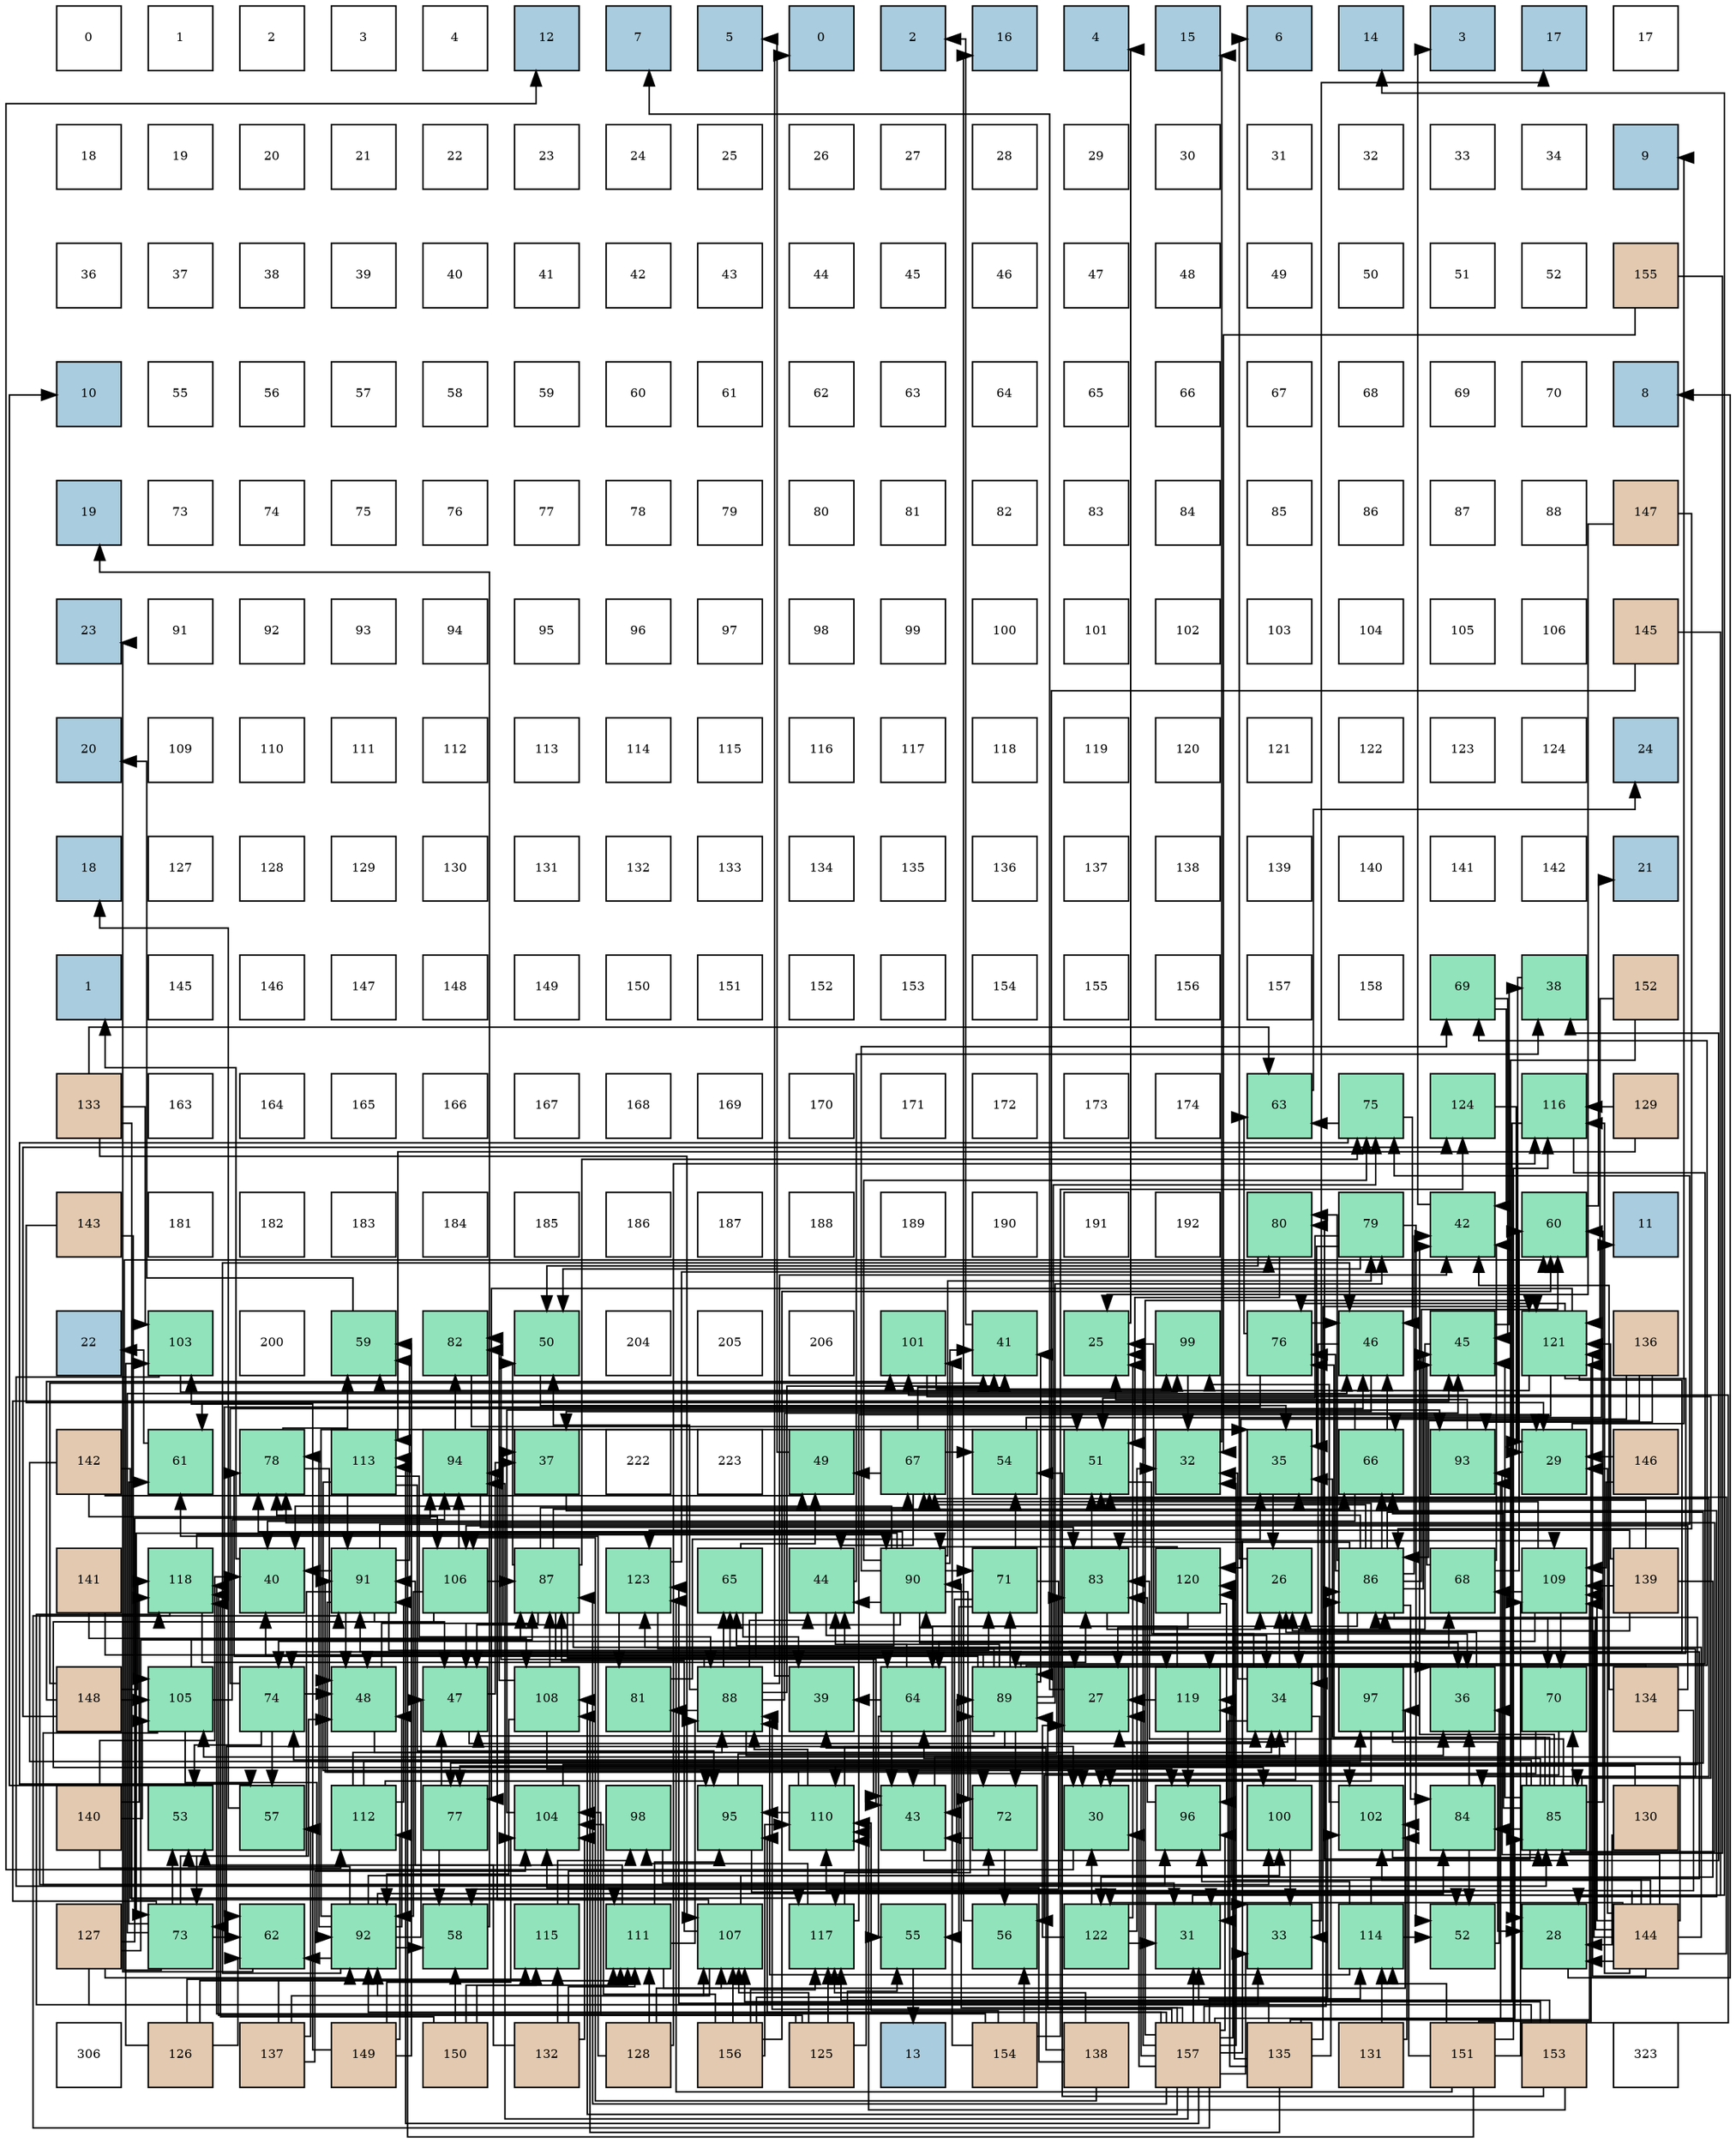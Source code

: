digraph layout{
 rankdir=TB;
 splines=ortho;
 node [style=filled shape=square fixedsize=true width=0.6];
0[label="0", fontsize=8, fillcolor="#ffffff"];
1[label="1", fontsize=8, fillcolor="#ffffff"];
2[label="2", fontsize=8, fillcolor="#ffffff"];
3[label="3", fontsize=8, fillcolor="#ffffff"];
4[label="4", fontsize=8, fillcolor="#ffffff"];
5[label="12", fontsize=8, fillcolor="#a9ccde"];
6[label="7", fontsize=8, fillcolor="#a9ccde"];
7[label="5", fontsize=8, fillcolor="#a9ccde"];
8[label="0", fontsize=8, fillcolor="#a9ccde"];
9[label="2", fontsize=8, fillcolor="#a9ccde"];
10[label="16", fontsize=8, fillcolor="#a9ccde"];
11[label="4", fontsize=8, fillcolor="#a9ccde"];
12[label="15", fontsize=8, fillcolor="#a9ccde"];
13[label="6", fontsize=8, fillcolor="#a9ccde"];
14[label="14", fontsize=8, fillcolor="#a9ccde"];
15[label="3", fontsize=8, fillcolor="#a9ccde"];
16[label="17", fontsize=8, fillcolor="#a9ccde"];
17[label="17", fontsize=8, fillcolor="#ffffff"];
18[label="18", fontsize=8, fillcolor="#ffffff"];
19[label="19", fontsize=8, fillcolor="#ffffff"];
20[label="20", fontsize=8, fillcolor="#ffffff"];
21[label="21", fontsize=8, fillcolor="#ffffff"];
22[label="22", fontsize=8, fillcolor="#ffffff"];
23[label="23", fontsize=8, fillcolor="#ffffff"];
24[label="24", fontsize=8, fillcolor="#ffffff"];
25[label="25", fontsize=8, fillcolor="#ffffff"];
26[label="26", fontsize=8, fillcolor="#ffffff"];
27[label="27", fontsize=8, fillcolor="#ffffff"];
28[label="28", fontsize=8, fillcolor="#ffffff"];
29[label="29", fontsize=8, fillcolor="#ffffff"];
30[label="30", fontsize=8, fillcolor="#ffffff"];
31[label="31", fontsize=8, fillcolor="#ffffff"];
32[label="32", fontsize=8, fillcolor="#ffffff"];
33[label="33", fontsize=8, fillcolor="#ffffff"];
34[label="34", fontsize=8, fillcolor="#ffffff"];
35[label="9", fontsize=8, fillcolor="#a9ccde"];
36[label="36", fontsize=8, fillcolor="#ffffff"];
37[label="37", fontsize=8, fillcolor="#ffffff"];
38[label="38", fontsize=8, fillcolor="#ffffff"];
39[label="39", fontsize=8, fillcolor="#ffffff"];
40[label="40", fontsize=8, fillcolor="#ffffff"];
41[label="41", fontsize=8, fillcolor="#ffffff"];
42[label="42", fontsize=8, fillcolor="#ffffff"];
43[label="43", fontsize=8, fillcolor="#ffffff"];
44[label="44", fontsize=8, fillcolor="#ffffff"];
45[label="45", fontsize=8, fillcolor="#ffffff"];
46[label="46", fontsize=8, fillcolor="#ffffff"];
47[label="47", fontsize=8, fillcolor="#ffffff"];
48[label="48", fontsize=8, fillcolor="#ffffff"];
49[label="49", fontsize=8, fillcolor="#ffffff"];
50[label="50", fontsize=8, fillcolor="#ffffff"];
51[label="51", fontsize=8, fillcolor="#ffffff"];
52[label="52", fontsize=8, fillcolor="#ffffff"];
53[label="155", fontsize=8, fillcolor="#e3c9af"];
54[label="10", fontsize=8, fillcolor="#a9ccde"];
55[label="55", fontsize=8, fillcolor="#ffffff"];
56[label="56", fontsize=8, fillcolor="#ffffff"];
57[label="57", fontsize=8, fillcolor="#ffffff"];
58[label="58", fontsize=8, fillcolor="#ffffff"];
59[label="59", fontsize=8, fillcolor="#ffffff"];
60[label="60", fontsize=8, fillcolor="#ffffff"];
61[label="61", fontsize=8, fillcolor="#ffffff"];
62[label="62", fontsize=8, fillcolor="#ffffff"];
63[label="63", fontsize=8, fillcolor="#ffffff"];
64[label="64", fontsize=8, fillcolor="#ffffff"];
65[label="65", fontsize=8, fillcolor="#ffffff"];
66[label="66", fontsize=8, fillcolor="#ffffff"];
67[label="67", fontsize=8, fillcolor="#ffffff"];
68[label="68", fontsize=8, fillcolor="#ffffff"];
69[label="69", fontsize=8, fillcolor="#ffffff"];
70[label="70", fontsize=8, fillcolor="#ffffff"];
71[label="8", fontsize=8, fillcolor="#a9ccde"];
72[label="19", fontsize=8, fillcolor="#a9ccde"];
73[label="73", fontsize=8, fillcolor="#ffffff"];
74[label="74", fontsize=8, fillcolor="#ffffff"];
75[label="75", fontsize=8, fillcolor="#ffffff"];
76[label="76", fontsize=8, fillcolor="#ffffff"];
77[label="77", fontsize=8, fillcolor="#ffffff"];
78[label="78", fontsize=8, fillcolor="#ffffff"];
79[label="79", fontsize=8, fillcolor="#ffffff"];
80[label="80", fontsize=8, fillcolor="#ffffff"];
81[label="81", fontsize=8, fillcolor="#ffffff"];
82[label="82", fontsize=8, fillcolor="#ffffff"];
83[label="83", fontsize=8, fillcolor="#ffffff"];
84[label="84", fontsize=8, fillcolor="#ffffff"];
85[label="85", fontsize=8, fillcolor="#ffffff"];
86[label="86", fontsize=8, fillcolor="#ffffff"];
87[label="87", fontsize=8, fillcolor="#ffffff"];
88[label="88", fontsize=8, fillcolor="#ffffff"];
89[label="147", fontsize=8, fillcolor="#e3c9af"];
90[label="23", fontsize=8, fillcolor="#a9ccde"];
91[label="91", fontsize=8, fillcolor="#ffffff"];
92[label="92", fontsize=8, fillcolor="#ffffff"];
93[label="93", fontsize=8, fillcolor="#ffffff"];
94[label="94", fontsize=8, fillcolor="#ffffff"];
95[label="95", fontsize=8, fillcolor="#ffffff"];
96[label="96", fontsize=8, fillcolor="#ffffff"];
97[label="97", fontsize=8, fillcolor="#ffffff"];
98[label="98", fontsize=8, fillcolor="#ffffff"];
99[label="99", fontsize=8, fillcolor="#ffffff"];
100[label="100", fontsize=8, fillcolor="#ffffff"];
101[label="101", fontsize=8, fillcolor="#ffffff"];
102[label="102", fontsize=8, fillcolor="#ffffff"];
103[label="103", fontsize=8, fillcolor="#ffffff"];
104[label="104", fontsize=8, fillcolor="#ffffff"];
105[label="105", fontsize=8, fillcolor="#ffffff"];
106[label="106", fontsize=8, fillcolor="#ffffff"];
107[label="145", fontsize=8, fillcolor="#e3c9af"];
108[label="20", fontsize=8, fillcolor="#a9ccde"];
109[label="109", fontsize=8, fillcolor="#ffffff"];
110[label="110", fontsize=8, fillcolor="#ffffff"];
111[label="111", fontsize=8, fillcolor="#ffffff"];
112[label="112", fontsize=8, fillcolor="#ffffff"];
113[label="113", fontsize=8, fillcolor="#ffffff"];
114[label="114", fontsize=8, fillcolor="#ffffff"];
115[label="115", fontsize=8, fillcolor="#ffffff"];
116[label="116", fontsize=8, fillcolor="#ffffff"];
117[label="117", fontsize=8, fillcolor="#ffffff"];
118[label="118", fontsize=8, fillcolor="#ffffff"];
119[label="119", fontsize=8, fillcolor="#ffffff"];
120[label="120", fontsize=8, fillcolor="#ffffff"];
121[label="121", fontsize=8, fillcolor="#ffffff"];
122[label="122", fontsize=8, fillcolor="#ffffff"];
123[label="123", fontsize=8, fillcolor="#ffffff"];
124[label="124", fontsize=8, fillcolor="#ffffff"];
125[label="24", fontsize=8, fillcolor="#a9ccde"];
126[label="18", fontsize=8, fillcolor="#a9ccde"];
127[label="127", fontsize=8, fillcolor="#ffffff"];
128[label="128", fontsize=8, fillcolor="#ffffff"];
129[label="129", fontsize=8, fillcolor="#ffffff"];
130[label="130", fontsize=8, fillcolor="#ffffff"];
131[label="131", fontsize=8, fillcolor="#ffffff"];
132[label="132", fontsize=8, fillcolor="#ffffff"];
133[label="133", fontsize=8, fillcolor="#ffffff"];
134[label="134", fontsize=8, fillcolor="#ffffff"];
135[label="135", fontsize=8, fillcolor="#ffffff"];
136[label="136", fontsize=8, fillcolor="#ffffff"];
137[label="137", fontsize=8, fillcolor="#ffffff"];
138[label="138", fontsize=8, fillcolor="#ffffff"];
139[label="139", fontsize=8, fillcolor="#ffffff"];
140[label="140", fontsize=8, fillcolor="#ffffff"];
141[label="141", fontsize=8, fillcolor="#ffffff"];
142[label="142", fontsize=8, fillcolor="#ffffff"];
143[label="21", fontsize=8, fillcolor="#a9ccde"];
144[label="1", fontsize=8, fillcolor="#a9ccde"];
145[label="145", fontsize=8, fillcolor="#ffffff"];
146[label="146", fontsize=8, fillcolor="#ffffff"];
147[label="147", fontsize=8, fillcolor="#ffffff"];
148[label="148", fontsize=8, fillcolor="#ffffff"];
149[label="149", fontsize=8, fillcolor="#ffffff"];
150[label="150", fontsize=8, fillcolor="#ffffff"];
151[label="151", fontsize=8, fillcolor="#ffffff"];
152[label="152", fontsize=8, fillcolor="#ffffff"];
153[label="153", fontsize=8, fillcolor="#ffffff"];
154[label="154", fontsize=8, fillcolor="#ffffff"];
155[label="155", fontsize=8, fillcolor="#ffffff"];
156[label="156", fontsize=8, fillcolor="#ffffff"];
157[label="157", fontsize=8, fillcolor="#ffffff"];
158[label="158", fontsize=8, fillcolor="#ffffff"];
159[label="69", fontsize=8, fillcolor="#91e3bb"];
160[label="38", fontsize=8, fillcolor="#91e3bb"];
161[label="152", fontsize=8, fillcolor="#e3c9af"];
162[label="133", fontsize=8, fillcolor="#e3c9af"];
163[label="163", fontsize=8, fillcolor="#ffffff"];
164[label="164", fontsize=8, fillcolor="#ffffff"];
165[label="165", fontsize=8, fillcolor="#ffffff"];
166[label="166", fontsize=8, fillcolor="#ffffff"];
167[label="167", fontsize=8, fillcolor="#ffffff"];
168[label="168", fontsize=8, fillcolor="#ffffff"];
169[label="169", fontsize=8, fillcolor="#ffffff"];
170[label="170", fontsize=8, fillcolor="#ffffff"];
171[label="171", fontsize=8, fillcolor="#ffffff"];
172[label="172", fontsize=8, fillcolor="#ffffff"];
173[label="173", fontsize=8, fillcolor="#ffffff"];
174[label="174", fontsize=8, fillcolor="#ffffff"];
175[label="63", fontsize=8, fillcolor="#91e3bb"];
176[label="75", fontsize=8, fillcolor="#91e3bb"];
177[label="124", fontsize=8, fillcolor="#91e3bb"];
178[label="116", fontsize=8, fillcolor="#91e3bb"];
179[label="129", fontsize=8, fillcolor="#e3c9af"];
180[label="143", fontsize=8, fillcolor="#e3c9af"];
181[label="181", fontsize=8, fillcolor="#ffffff"];
182[label="182", fontsize=8, fillcolor="#ffffff"];
183[label="183", fontsize=8, fillcolor="#ffffff"];
184[label="184", fontsize=8, fillcolor="#ffffff"];
185[label="185", fontsize=8, fillcolor="#ffffff"];
186[label="186", fontsize=8, fillcolor="#ffffff"];
187[label="187", fontsize=8, fillcolor="#ffffff"];
188[label="188", fontsize=8, fillcolor="#ffffff"];
189[label="189", fontsize=8, fillcolor="#ffffff"];
190[label="190", fontsize=8, fillcolor="#ffffff"];
191[label="191", fontsize=8, fillcolor="#ffffff"];
192[label="192", fontsize=8, fillcolor="#ffffff"];
193[label="80", fontsize=8, fillcolor="#91e3bb"];
194[label="79", fontsize=8, fillcolor="#91e3bb"];
195[label="42", fontsize=8, fillcolor="#91e3bb"];
196[label="60", fontsize=8, fillcolor="#91e3bb"];
197[label="11", fontsize=8, fillcolor="#a9ccde"];
198[label="22", fontsize=8, fillcolor="#a9ccde"];
199[label="103", fontsize=8, fillcolor="#91e3bb"];
200[label="200", fontsize=8, fillcolor="#ffffff"];
201[label="59", fontsize=8, fillcolor="#91e3bb"];
202[label="82", fontsize=8, fillcolor="#91e3bb"];
203[label="50", fontsize=8, fillcolor="#91e3bb"];
204[label="204", fontsize=8, fillcolor="#ffffff"];
205[label="205", fontsize=8, fillcolor="#ffffff"];
206[label="206", fontsize=8, fillcolor="#ffffff"];
207[label="101", fontsize=8, fillcolor="#91e3bb"];
208[label="41", fontsize=8, fillcolor="#91e3bb"];
209[label="25", fontsize=8, fillcolor="#91e3bb"];
210[label="99", fontsize=8, fillcolor="#91e3bb"];
211[label="76", fontsize=8, fillcolor="#91e3bb"];
212[label="46", fontsize=8, fillcolor="#91e3bb"];
213[label="45", fontsize=8, fillcolor="#91e3bb"];
214[label="121", fontsize=8, fillcolor="#91e3bb"];
215[label="136", fontsize=8, fillcolor="#e3c9af"];
216[label="142", fontsize=8, fillcolor="#e3c9af"];
217[label="61", fontsize=8, fillcolor="#91e3bb"];
218[label="78", fontsize=8, fillcolor="#91e3bb"];
219[label="113", fontsize=8, fillcolor="#91e3bb"];
220[label="94", fontsize=8, fillcolor="#91e3bb"];
221[label="37", fontsize=8, fillcolor="#91e3bb"];
222[label="222", fontsize=8, fillcolor="#ffffff"];
223[label="223", fontsize=8, fillcolor="#ffffff"];
224[label="49", fontsize=8, fillcolor="#91e3bb"];
225[label="67", fontsize=8, fillcolor="#91e3bb"];
226[label="54", fontsize=8, fillcolor="#91e3bb"];
227[label="51", fontsize=8, fillcolor="#91e3bb"];
228[label="32", fontsize=8, fillcolor="#91e3bb"];
229[label="35", fontsize=8, fillcolor="#91e3bb"];
230[label="66", fontsize=8, fillcolor="#91e3bb"];
231[label="93", fontsize=8, fillcolor="#91e3bb"];
232[label="29", fontsize=8, fillcolor="#91e3bb"];
233[label="146", fontsize=8, fillcolor="#e3c9af"];
234[label="141", fontsize=8, fillcolor="#e3c9af"];
235[label="118", fontsize=8, fillcolor="#91e3bb"];
236[label="40", fontsize=8, fillcolor="#91e3bb"];
237[label="91", fontsize=8, fillcolor="#91e3bb"];
238[label="106", fontsize=8, fillcolor="#91e3bb"];
239[label="87", fontsize=8, fillcolor="#91e3bb"];
240[label="123", fontsize=8, fillcolor="#91e3bb"];
241[label="65", fontsize=8, fillcolor="#91e3bb"];
242[label="44", fontsize=8, fillcolor="#91e3bb"];
243[label="90", fontsize=8, fillcolor="#91e3bb"];
244[label="71", fontsize=8, fillcolor="#91e3bb"];
245[label="83", fontsize=8, fillcolor="#91e3bb"];
246[label="120", fontsize=8, fillcolor="#91e3bb"];
247[label="26", fontsize=8, fillcolor="#91e3bb"];
248[label="86", fontsize=8, fillcolor="#91e3bb"];
249[label="68", fontsize=8, fillcolor="#91e3bb"];
250[label="109", fontsize=8, fillcolor="#91e3bb"];
251[label="139", fontsize=8, fillcolor="#e3c9af"];
252[label="148", fontsize=8, fillcolor="#e3c9af"];
253[label="105", fontsize=8, fillcolor="#91e3bb"];
254[label="74", fontsize=8, fillcolor="#91e3bb"];
255[label="48", fontsize=8, fillcolor="#91e3bb"];
256[label="47", fontsize=8, fillcolor="#91e3bb"];
257[label="108", fontsize=8, fillcolor="#91e3bb"];
258[label="81", fontsize=8, fillcolor="#91e3bb"];
259[label="88", fontsize=8, fillcolor="#91e3bb"];
260[label="39", fontsize=8, fillcolor="#91e3bb"];
261[label="64", fontsize=8, fillcolor="#91e3bb"];
262[label="89", fontsize=8, fillcolor="#91e3bb"];
263[label="27", fontsize=8, fillcolor="#91e3bb"];
264[label="119", fontsize=8, fillcolor="#91e3bb"];
265[label="34", fontsize=8, fillcolor="#91e3bb"];
266[label="97", fontsize=8, fillcolor="#91e3bb"];
267[label="36", fontsize=8, fillcolor="#91e3bb"];
268[label="70", fontsize=8, fillcolor="#91e3bb"];
269[label="134", fontsize=8, fillcolor="#e3c9af"];
270[label="140", fontsize=8, fillcolor="#e3c9af"];
271[label="53", fontsize=8, fillcolor="#91e3bb"];
272[label="57", fontsize=8, fillcolor="#91e3bb"];
273[label="112", fontsize=8, fillcolor="#91e3bb"];
274[label="77", fontsize=8, fillcolor="#91e3bb"];
275[label="104", fontsize=8, fillcolor="#91e3bb"];
276[label="98", fontsize=8, fillcolor="#91e3bb"];
277[label="95", fontsize=8, fillcolor="#91e3bb"];
278[label="110", fontsize=8, fillcolor="#91e3bb"];
279[label="43", fontsize=8, fillcolor="#91e3bb"];
280[label="72", fontsize=8, fillcolor="#91e3bb"];
281[label="30", fontsize=8, fillcolor="#91e3bb"];
282[label="96", fontsize=8, fillcolor="#91e3bb"];
283[label="100", fontsize=8, fillcolor="#91e3bb"];
284[label="102", fontsize=8, fillcolor="#91e3bb"];
285[label="84", fontsize=8, fillcolor="#91e3bb"];
286[label="85", fontsize=8, fillcolor="#91e3bb"];
287[label="130", fontsize=8, fillcolor="#e3c9af"];
288[label="127", fontsize=8, fillcolor="#e3c9af"];
289[label="73", fontsize=8, fillcolor="#91e3bb"];
290[label="62", fontsize=8, fillcolor="#91e3bb"];
291[label="92", fontsize=8, fillcolor="#91e3bb"];
292[label="58", fontsize=8, fillcolor="#91e3bb"];
293[label="115", fontsize=8, fillcolor="#91e3bb"];
294[label="111", fontsize=8, fillcolor="#91e3bb"];
295[label="107", fontsize=8, fillcolor="#91e3bb"];
296[label="117", fontsize=8, fillcolor="#91e3bb"];
297[label="55", fontsize=8, fillcolor="#91e3bb"];
298[label="56", fontsize=8, fillcolor="#91e3bb"];
299[label="122", fontsize=8, fillcolor="#91e3bb"];
300[label="31", fontsize=8, fillcolor="#91e3bb"];
301[label="33", fontsize=8, fillcolor="#91e3bb"];
302[label="114", fontsize=8, fillcolor="#91e3bb"];
303[label="52", fontsize=8, fillcolor="#91e3bb"];
304[label="28", fontsize=8, fillcolor="#91e3bb"];
305[label="144", fontsize=8, fillcolor="#e3c9af"];
306[label="306", fontsize=8, fillcolor="#ffffff"];
307[label="126", fontsize=8, fillcolor="#e3c9af"];
308[label="137", fontsize=8, fillcolor="#e3c9af"];
309[label="149", fontsize=8, fillcolor="#e3c9af"];
310[label="150", fontsize=8, fillcolor="#e3c9af"];
311[label="132", fontsize=8, fillcolor="#e3c9af"];
312[label="128", fontsize=8, fillcolor="#e3c9af"];
313[label="156", fontsize=8, fillcolor="#e3c9af"];
314[label="125", fontsize=8, fillcolor="#e3c9af"];
315[label="13", fontsize=8, fillcolor="#a9ccde"];
316[label="154", fontsize=8, fillcolor="#e3c9af"];
317[label="138", fontsize=8, fillcolor="#e3c9af"];
318[label="157", fontsize=8, fillcolor="#e3c9af"];
319[label="135", fontsize=8, fillcolor="#e3c9af"];
320[label="131", fontsize=8, fillcolor="#e3c9af"];
321[label="151", fontsize=8, fillcolor="#e3c9af"];
322[label="153", fontsize=8, fillcolor="#e3c9af"];
323[label="323", fontsize=8, fillcolor="#ffffff"];
edge [constraint=false, style=vis];209 -> 11;
247 -> 13;
263 -> 6;
304 -> 71;
232 -> 35;
281 -> 5;
300 -> 14;
228 -> 12;
301 -> 16;
265 -> 209;
265 -> 247;
265 -> 263;
265 -> 281;
265 -> 300;
265 -> 228;
265 -> 301;
229 -> 247;
267 -> 247;
221 -> 304;
160 -> 232;
260 -> 8;
236 -> 144;
208 -> 9;
195 -> 15;
279 -> 265;
279 -> 160;
242 -> 265;
242 -> 160;
213 -> 265;
213 -> 160;
212 -> 265;
212 -> 221;
256 -> 265;
256 -> 221;
255 -> 265;
255 -> 221;
224 -> 7;
203 -> 229;
227 -> 267;
303 -> 267;
271 -> 54;
226 -> 197;
297 -> 315;
298 -> 10;
272 -> 126;
292 -> 72;
201 -> 108;
196 -> 143;
217 -> 198;
290 -> 90;
175 -> 125;
261 -> 260;
261 -> 279;
261 -> 242;
261 -> 297;
241 -> 260;
241 -> 279;
241 -> 224;
230 -> 236;
230 -> 212;
230 -> 217;
225 -> 208;
225 -> 242;
225 -> 224;
225 -> 226;
249 -> 195;
249 -> 213;
249 -> 196;
159 -> 195;
159 -> 213;
268 -> 279;
268 -> 298;
244 -> 279;
244 -> 226;
244 -> 297;
244 -> 292;
280 -> 279;
280 -> 298;
289 -> 213;
289 -> 212;
289 -> 255;
289 -> 271;
289 -> 196;
289 -> 217;
289 -> 290;
254 -> 212;
254 -> 255;
254 -> 271;
254 -> 272;
176 -> 212;
176 -> 272;
176 -> 175;
211 -> 212;
211 -> 290;
211 -> 175;
274 -> 256;
274 -> 292;
218 -> 255;
218 -> 201;
194 -> 229;
194 -> 203;
194 -> 227;
194 -> 303;
193 -> 203;
193 -> 227;
258 -> 229;
202 -> 227;
245 -> 247;
245 -> 227;
285 -> 267;
285 -> 303;
286 -> 229;
286 -> 195;
286 -> 213;
286 -> 196;
286 -> 261;
286 -> 230;
286 -> 225;
286 -> 268;
286 -> 254;
286 -> 211;
286 -> 274;
286 -> 218;
286 -> 193;
286 -> 245;
286 -> 285;
248 -> 229;
248 -> 195;
248 -> 213;
248 -> 196;
248 -> 261;
248 -> 230;
248 -> 225;
248 -> 268;
248 -> 254;
248 -> 211;
248 -> 274;
248 -> 218;
248 -> 193;
248 -> 245;
248 -> 285;
239 -> 279;
239 -> 256;
239 -> 203;
239 -> 261;
239 -> 230;
239 -> 225;
239 -> 249;
239 -> 176;
259 -> 267;
259 -> 208;
259 -> 195;
259 -> 242;
259 -> 213;
259 -> 203;
259 -> 241;
259 -> 258;
259 -> 202;
262 -> 267;
262 -> 236;
262 -> 208;
262 -> 242;
262 -> 256;
262 -> 241;
262 -> 159;
262 -> 244;
262 -> 280;
262 -> 289;
262 -> 176;
262 -> 218;
262 -> 194;
262 -> 245;
243 -> 267;
243 -> 236;
243 -> 208;
243 -> 242;
243 -> 256;
243 -> 241;
243 -> 159;
243 -> 244;
243 -> 280;
243 -> 289;
243 -> 176;
243 -> 218;
243 -> 194;
237 -> 236;
237 -> 256;
237 -> 255;
237 -> 201;
237 -> 244;
237 -> 280;
237 -> 289;
237 -> 176;
291 -> 229;
291 -> 212;
291 -> 256;
291 -> 255;
291 -> 271;
291 -> 292;
291 -> 290;
291 -> 280;
291 -> 218;
291 -> 285;
231 -> 209;
220 -> 202;
220 -> 245;
277 -> 303;
277 -> 245;
282 -> 245;
266 -> 304;
266 -> 281;
276 -> 300;
210 -> 228;
283 -> 301;
207 -> 286;
207 -> 210;
284 -> 286;
284 -> 210;
199 -> 286;
199 -> 210;
275 -> 248;
275 -> 231;
253 -> 239;
253 -> 291;
253 -> 220;
253 -> 283;
238 -> 239;
238 -> 291;
238 -> 220;
238 -> 283;
295 -> 239;
295 -> 291;
295 -> 220;
295 -> 283;
257 -> 202;
257 -> 239;
257 -> 291;
257 -> 282;
250 -> 261;
250 -> 225;
250 -> 249;
250 -> 268;
278 -> 281;
278 -> 259;
278 -> 237;
278 -> 277;
294 -> 259;
294 -> 237;
294 -> 277;
294 -> 266;
273 -> 259;
273 -> 237;
273 -> 277;
273 -> 266;
219 -> 281;
219 -> 259;
219 -> 237;
219 -> 277;
302 -> 303;
302 -> 259;
302 -> 237;
302 -> 282;
293 -> 262;
293 -> 276;
178 -> 300;
178 -> 262;
296 -> 232;
296 -> 262;
296 -> 276;
235 -> 263;
235 -> 243;
235 -> 282;
264 -> 263;
264 -> 243;
264 -> 282;
246 -> 263;
246 -> 243;
246 -> 282;
214 -> 255;
214 -> 201;
214 -> 230;
214 -> 254;
214 -> 211;
214 -> 274;
299 -> 209;
299 -> 263;
299 -> 281;
299 -> 300;
299 -> 228;
299 -> 301;
240 -> 193;
240 -> 258;
240 -> 285;
177 -> 232;
314 -> 297;
314 -> 275;
314 -> 295;
314 -> 278;
314 -> 296;
314 -> 235;
307 -> 290;
307 -> 199;
307 -> 294;
307 -> 293;
288 -> 301;
288 -> 239;
288 -> 291;
288 -> 220;
312 -> 217;
312 -> 295;
312 -> 294;
312 -> 178;
179 -> 219;
179 -> 178;
287 -> 304;
287 -> 278;
320 -> 284;
320 -> 302;
311 -> 271;
311 -> 275;
311 -> 294;
311 -> 293;
162 -> 175;
162 -> 199;
162 -> 295;
162 -> 294;
269 -> 195;
269 -> 238;
269 -> 296;
269 -> 264;
319 -> 248;
319 -> 231;
319 -> 257;
319 -> 250;
319 -> 264;
319 -> 246;
319 -> 214;
319 -> 240;
215 -> 248;
215 -> 231;
215 -> 246;
308 -> 272;
308 -> 275;
308 -> 295;
308 -> 294;
317 -> 260;
317 -> 275;
317 -> 238;
317 -> 296;
251 -> 247;
251 -> 227;
251 -> 250;
251 -> 214;
251 -> 299;
251 -> 240;
270 -> 236;
270 -> 253;
270 -> 273;
270 -> 235;
234 -> 257;
234 -> 264;
216 -> 224;
216 -> 284;
216 -> 238;
216 -> 296;
180 -> 232;
180 -> 253;
305 -> 247;
305 -> 304;
305 -> 232;
305 -> 227;
305 -> 248;
305 -> 231;
305 -> 284;
305 -> 253;
305 -> 250;
305 -> 278;
305 -> 178;
305 -> 264;
305 -> 214;
305 -> 299;
305 -> 240;
107 -> 300;
107 -> 262;
233 -> 232;
233 -> 250;
89 -> 209;
89 -> 248;
252 -> 208;
252 -> 207;
252 -> 253;
252 -> 235;
252 -> 177;
309 -> 201;
309 -> 199;
309 -> 275;
309 -> 273;
310 -> 292;
310 -> 294;
310 -> 293;
310 -> 235;
321 -> 284;
321 -> 250;
321 -> 219;
321 -> 302;
321 -> 178;
321 -> 214;
321 -> 240;
161 -> 304;
161 -> 214;
322 -> 226;
322 -> 207;
322 -> 295;
322 -> 278;
322 -> 296;
322 -> 235;
316 -> 298;
316 -> 207;
316 -> 278;
316 -> 235;
316 -> 177;
53 -> 228;
53 -> 286;
313 -> 196;
313 -> 284;
313 -> 275;
313 -> 295;
313 -> 278;
313 -> 296;
318 -> 209;
318 -> 263;
318 -> 281;
318 -> 300;
318 -> 228;
318 -> 301;
318 -> 286;
318 -> 248;
318 -> 239;
318 -> 259;
318 -> 262;
318 -> 243;
318 -> 237;
318 -> 291;
318 -> 220;
318 -> 277;
318 -> 282;
318 -> 257;
318 -> 250;
318 -> 219;
318 -> 302;
318 -> 246;
318 -> 214;
edge [constraint=true, style=invis];
0 -> 18 -> 36 -> 54 -> 72 -> 90 -> 108 -> 126 -> 144 -> 162 -> 180 -> 198 -> 216 -> 234 -> 252 -> 270 -> 288 -> 306;
1 -> 19 -> 37 -> 55 -> 73 -> 91 -> 109 -> 127 -> 145 -> 163 -> 181 -> 199 -> 217 -> 235 -> 253 -> 271 -> 289 -> 307;
2 -> 20 -> 38 -> 56 -> 74 -> 92 -> 110 -> 128 -> 146 -> 164 -> 182 -> 200 -> 218 -> 236 -> 254 -> 272 -> 290 -> 308;
3 -> 21 -> 39 -> 57 -> 75 -> 93 -> 111 -> 129 -> 147 -> 165 -> 183 -> 201 -> 219 -> 237 -> 255 -> 273 -> 291 -> 309;
4 -> 22 -> 40 -> 58 -> 76 -> 94 -> 112 -> 130 -> 148 -> 166 -> 184 -> 202 -> 220 -> 238 -> 256 -> 274 -> 292 -> 310;
5 -> 23 -> 41 -> 59 -> 77 -> 95 -> 113 -> 131 -> 149 -> 167 -> 185 -> 203 -> 221 -> 239 -> 257 -> 275 -> 293 -> 311;
6 -> 24 -> 42 -> 60 -> 78 -> 96 -> 114 -> 132 -> 150 -> 168 -> 186 -> 204 -> 222 -> 240 -> 258 -> 276 -> 294 -> 312;
7 -> 25 -> 43 -> 61 -> 79 -> 97 -> 115 -> 133 -> 151 -> 169 -> 187 -> 205 -> 223 -> 241 -> 259 -> 277 -> 295 -> 313;
8 -> 26 -> 44 -> 62 -> 80 -> 98 -> 116 -> 134 -> 152 -> 170 -> 188 -> 206 -> 224 -> 242 -> 260 -> 278 -> 296 -> 314;
9 -> 27 -> 45 -> 63 -> 81 -> 99 -> 117 -> 135 -> 153 -> 171 -> 189 -> 207 -> 225 -> 243 -> 261 -> 279 -> 297 -> 315;
10 -> 28 -> 46 -> 64 -> 82 -> 100 -> 118 -> 136 -> 154 -> 172 -> 190 -> 208 -> 226 -> 244 -> 262 -> 280 -> 298 -> 316;
11 -> 29 -> 47 -> 65 -> 83 -> 101 -> 119 -> 137 -> 155 -> 173 -> 191 -> 209 -> 227 -> 245 -> 263 -> 281 -> 299 -> 317;
12 -> 30 -> 48 -> 66 -> 84 -> 102 -> 120 -> 138 -> 156 -> 174 -> 192 -> 210 -> 228 -> 246 -> 264 -> 282 -> 300 -> 318;
13 -> 31 -> 49 -> 67 -> 85 -> 103 -> 121 -> 139 -> 157 -> 175 -> 193 -> 211 -> 229 -> 247 -> 265 -> 283 -> 301 -> 319;
14 -> 32 -> 50 -> 68 -> 86 -> 104 -> 122 -> 140 -> 158 -> 176 -> 194 -> 212 -> 230 -> 248 -> 266 -> 284 -> 302 -> 320;
15 -> 33 -> 51 -> 69 -> 87 -> 105 -> 123 -> 141 -> 159 -> 177 -> 195 -> 213 -> 231 -> 249 -> 267 -> 285 -> 303 -> 321;
16 -> 34 -> 52 -> 70 -> 88 -> 106 -> 124 -> 142 -> 160 -> 178 -> 196 -> 214 -> 232 -> 250 -> 268 -> 286 -> 304 -> 322;
17 -> 35 -> 53 -> 71 -> 89 -> 107 -> 125 -> 143 -> 161 -> 179 -> 197 -> 215 -> 233 -> 251 -> 269 -> 287 -> 305 -> 323;
rank = same {0 -> 1 -> 2 -> 3 -> 4 -> 5 -> 6 -> 7 -> 8 -> 9 -> 10 -> 11 -> 12 -> 13 -> 14 -> 15 -> 16 -> 17};
rank = same {18 -> 19 -> 20 -> 21 -> 22 -> 23 -> 24 -> 25 -> 26 -> 27 -> 28 -> 29 -> 30 -> 31 -> 32 -> 33 -> 34 -> 35};
rank = same {36 -> 37 -> 38 -> 39 -> 40 -> 41 -> 42 -> 43 -> 44 -> 45 -> 46 -> 47 -> 48 -> 49 -> 50 -> 51 -> 52 -> 53};
rank = same {54 -> 55 -> 56 -> 57 -> 58 -> 59 -> 60 -> 61 -> 62 -> 63 -> 64 -> 65 -> 66 -> 67 -> 68 -> 69 -> 70 -> 71};
rank = same {72 -> 73 -> 74 -> 75 -> 76 -> 77 -> 78 -> 79 -> 80 -> 81 -> 82 -> 83 -> 84 -> 85 -> 86 -> 87 -> 88 -> 89};
rank = same {90 -> 91 -> 92 -> 93 -> 94 -> 95 -> 96 -> 97 -> 98 -> 99 -> 100 -> 101 -> 102 -> 103 -> 104 -> 105 -> 106 -> 107};
rank = same {108 -> 109 -> 110 -> 111 -> 112 -> 113 -> 114 -> 115 -> 116 -> 117 -> 118 -> 119 -> 120 -> 121 -> 122 -> 123 -> 124 -> 125};
rank = same {126 -> 127 -> 128 -> 129 -> 130 -> 131 -> 132 -> 133 -> 134 -> 135 -> 136 -> 137 -> 138 -> 139 -> 140 -> 141 -> 142 -> 143};
rank = same {144 -> 145 -> 146 -> 147 -> 148 -> 149 -> 150 -> 151 -> 152 -> 153 -> 154 -> 155 -> 156 -> 157 -> 158 -> 159 -> 160 -> 161};
rank = same {162 -> 163 -> 164 -> 165 -> 166 -> 167 -> 168 -> 169 -> 170 -> 171 -> 172 -> 173 -> 174 -> 175 -> 176 -> 177 -> 178 -> 179};
rank = same {180 -> 181 -> 182 -> 183 -> 184 -> 185 -> 186 -> 187 -> 188 -> 189 -> 190 -> 191 -> 192 -> 193 -> 194 -> 195 -> 196 -> 197};
rank = same {198 -> 199 -> 200 -> 201 -> 202 -> 203 -> 204 -> 205 -> 206 -> 207 -> 208 -> 209 -> 210 -> 211 -> 212 -> 213 -> 214 -> 215};
rank = same {216 -> 217 -> 218 -> 219 -> 220 -> 221 -> 222 -> 223 -> 224 -> 225 -> 226 -> 227 -> 228 -> 229 -> 230 -> 231 -> 232 -> 233};
rank = same {234 -> 235 -> 236 -> 237 -> 238 -> 239 -> 240 -> 241 -> 242 -> 243 -> 244 -> 245 -> 246 -> 247 -> 248 -> 249 -> 250 -> 251};
rank = same {252 -> 253 -> 254 -> 255 -> 256 -> 257 -> 258 -> 259 -> 260 -> 261 -> 262 -> 263 -> 264 -> 265 -> 266 -> 267 -> 268 -> 269};
rank = same {270 -> 271 -> 272 -> 273 -> 274 -> 275 -> 276 -> 277 -> 278 -> 279 -> 280 -> 281 -> 282 -> 283 -> 284 -> 285 -> 286 -> 287};
rank = same {288 -> 289 -> 290 -> 291 -> 292 -> 293 -> 294 -> 295 -> 296 -> 297 -> 298 -> 299 -> 300 -> 301 -> 302 -> 303 -> 304 -> 305};
rank = same {306 -> 307 -> 308 -> 309 -> 310 -> 311 -> 312 -> 313 -> 314 -> 315 -> 316 -> 317 -> 318 -> 319 -> 320 -> 321 -> 322 -> 323};
}